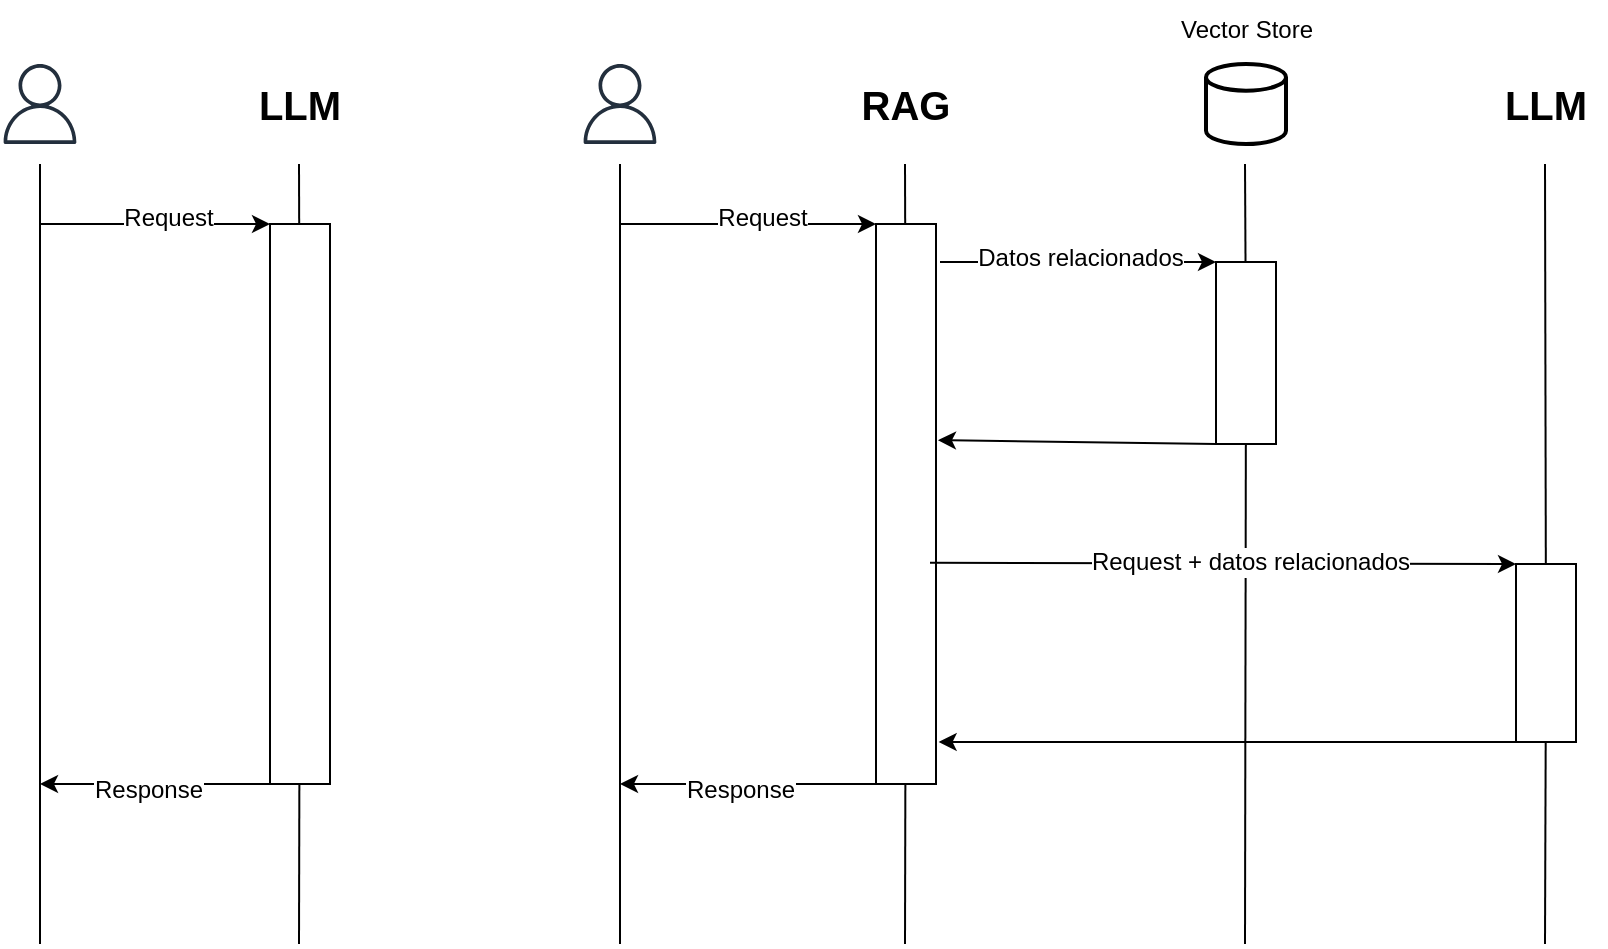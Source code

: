 <mxfile version="26.0.10">
  <diagram name="RAG" id="4Lx7l5kmNal4aG6bvIwU">
    <mxGraphModel dx="1008" dy="681" grid="1" gridSize="10" guides="1" tooltips="1" connect="1" arrows="1" fold="1" page="1" pageScale="1" pageWidth="1169" pageHeight="827" math="0" shadow="0">
      <root>
        <mxCell id="0" />
        <mxCell id="1" parent="0" />
        <mxCell id="uSreECFJaTcsBSXWi2zq-1" value="" style="sketch=0;outlineConnect=0;fontColor=#232F3E;gradientColor=none;fillColor=#232F3D;strokeColor=none;dashed=0;verticalLabelPosition=bottom;verticalAlign=top;align=center;html=1;fontSize=12;fontStyle=0;aspect=fixed;pointerEvents=1;shape=mxgraph.aws4.user;" parent="1" vertex="1">
          <mxGeometry x="80" y="61" width="40" height="40" as="geometry" />
        </mxCell>
        <mxCell id="uSreECFJaTcsBSXWi2zq-2" value="&lt;b&gt;&lt;font style=&quot;font-size: 20px;&quot;&gt;LLM&lt;/font&gt;&lt;/b&gt;" style="text;html=1;align=center;verticalAlign=middle;whiteSpace=wrap;rounded=0;" parent="1" vertex="1">
          <mxGeometry x="200" y="66" width="60" height="30" as="geometry" />
        </mxCell>
        <mxCell id="uSreECFJaTcsBSXWi2zq-3" value="" style="endArrow=none;html=1;rounded=0;" parent="1" edge="1">
          <mxGeometry width="50" height="50" relative="1" as="geometry">
            <mxPoint x="100" y="501" as="sourcePoint" />
            <mxPoint x="100" y="111" as="targetPoint" />
          </mxGeometry>
        </mxCell>
        <mxCell id="uSreECFJaTcsBSXWi2zq-4" value="" style="endArrow=none;html=1;rounded=0;" parent="1" source="uSreECFJaTcsBSXWi2zq-5" edge="1">
          <mxGeometry width="50" height="50" relative="1" as="geometry">
            <mxPoint x="229.5" y="501" as="sourcePoint" />
            <mxPoint x="229.5" y="111" as="targetPoint" />
          </mxGeometry>
        </mxCell>
        <mxCell id="uSreECFJaTcsBSXWi2zq-7" value="" style="endArrow=none;html=1;rounded=0;" parent="1" target="uSreECFJaTcsBSXWi2zq-5" edge="1">
          <mxGeometry width="50" height="50" relative="1" as="geometry">
            <mxPoint x="229.5" y="501" as="sourcePoint" />
            <mxPoint x="229.5" y="111" as="targetPoint" />
          </mxGeometry>
        </mxCell>
        <mxCell id="uSreECFJaTcsBSXWi2zq-5" value="" style="rounded=0;whiteSpace=wrap;html=1;" parent="1" vertex="1">
          <mxGeometry x="215" y="141" width="30" height="280" as="geometry" />
        </mxCell>
        <mxCell id="uSreECFJaTcsBSXWi2zq-8" value="" style="endArrow=classic;html=1;rounded=0;entryX=0;entryY=0;entryDx=0;entryDy=0;" parent="1" target="uSreECFJaTcsBSXWi2zq-5" edge="1">
          <mxGeometry width="50" height="50" relative="1" as="geometry">
            <mxPoint x="100" y="141" as="sourcePoint" />
            <mxPoint x="420" y="271" as="targetPoint" />
          </mxGeometry>
        </mxCell>
        <mxCell id="uSreECFJaTcsBSXWi2zq-12" value="&lt;font style=&quot;font-size: 12px;&quot;&gt;Request&lt;/font&gt;" style="edgeLabel;html=1;align=center;verticalAlign=middle;resizable=0;points=[];" parent="uSreECFJaTcsBSXWi2zq-8" vertex="1" connectable="0">
          <mxGeometry x="0.107" y="3" relative="1" as="geometry">
            <mxPoint as="offset" />
          </mxGeometry>
        </mxCell>
        <mxCell id="uSreECFJaTcsBSXWi2zq-10" value="" style="endArrow=classic;html=1;rounded=0;exitX=0;exitY=1;exitDx=0;exitDy=0;" parent="1" source="uSreECFJaTcsBSXWi2zq-5" edge="1">
          <mxGeometry width="50" height="50" relative="1" as="geometry">
            <mxPoint x="370" y="321" as="sourcePoint" />
            <mxPoint x="100" y="421" as="targetPoint" />
          </mxGeometry>
        </mxCell>
        <mxCell id="uSreECFJaTcsBSXWi2zq-13" value="&lt;font style=&quot;font-size: 12px;&quot;&gt;Response&lt;/font&gt;" style="edgeLabel;html=1;align=center;verticalAlign=middle;resizable=0;points=[];" parent="uSreECFJaTcsBSXWi2zq-10" vertex="1" connectable="0">
          <mxGeometry x="0.068" y="3" relative="1" as="geometry">
            <mxPoint as="offset" />
          </mxGeometry>
        </mxCell>
        <mxCell id="vMvsgBCy8JcQdUhkpV6h-1" value="" style="sketch=0;outlineConnect=0;fontColor=#232F3E;gradientColor=none;fillColor=#232F3D;strokeColor=none;dashed=0;verticalLabelPosition=bottom;verticalAlign=top;align=center;html=1;fontSize=12;fontStyle=0;aspect=fixed;pointerEvents=1;shape=mxgraph.aws4.user;" vertex="1" parent="1">
          <mxGeometry x="370" y="61" width="40" height="40" as="geometry" />
        </mxCell>
        <mxCell id="vMvsgBCy8JcQdUhkpV6h-2" value="&lt;b&gt;&lt;font style=&quot;font-size: 20px;&quot;&gt;RAG&lt;/font&gt;&lt;/b&gt;" style="text;html=1;align=center;verticalAlign=middle;whiteSpace=wrap;rounded=0;" vertex="1" parent="1">
          <mxGeometry x="503" y="66" width="60" height="30" as="geometry" />
        </mxCell>
        <mxCell id="vMvsgBCy8JcQdUhkpV6h-3" value="" style="endArrow=none;html=1;rounded=0;" edge="1" parent="1">
          <mxGeometry width="50" height="50" relative="1" as="geometry">
            <mxPoint x="390" y="501" as="sourcePoint" />
            <mxPoint x="390" y="111" as="targetPoint" />
          </mxGeometry>
        </mxCell>
        <mxCell id="vMvsgBCy8JcQdUhkpV6h-4" value="" style="endArrow=none;html=1;rounded=0;" edge="1" source="vMvsgBCy8JcQdUhkpV6h-6" parent="1">
          <mxGeometry width="50" height="50" relative="1" as="geometry">
            <mxPoint x="532.5" y="501" as="sourcePoint" />
            <mxPoint x="532.5" y="111" as="targetPoint" />
          </mxGeometry>
        </mxCell>
        <mxCell id="vMvsgBCy8JcQdUhkpV6h-5" value="" style="endArrow=none;html=1;rounded=0;" edge="1" target="vMvsgBCy8JcQdUhkpV6h-6" parent="1">
          <mxGeometry width="50" height="50" relative="1" as="geometry">
            <mxPoint x="532.5" y="501" as="sourcePoint" />
            <mxPoint x="532.5" y="111" as="targetPoint" />
          </mxGeometry>
        </mxCell>
        <mxCell id="vMvsgBCy8JcQdUhkpV6h-6" value="" style="rounded=0;whiteSpace=wrap;html=1;" vertex="1" parent="1">
          <mxGeometry x="518" y="141" width="30" height="280" as="geometry" />
        </mxCell>
        <mxCell id="vMvsgBCy8JcQdUhkpV6h-7" value="" style="endArrow=classic;html=1;rounded=0;entryX=0;entryY=0;entryDx=0;entryDy=0;" edge="1" target="vMvsgBCy8JcQdUhkpV6h-6" parent="1">
          <mxGeometry width="50" height="50" relative="1" as="geometry">
            <mxPoint x="390" y="141" as="sourcePoint" />
            <mxPoint x="710" y="271" as="targetPoint" />
          </mxGeometry>
        </mxCell>
        <mxCell id="vMvsgBCy8JcQdUhkpV6h-8" value="&lt;font style=&quot;font-size: 12px;&quot;&gt;Request&lt;/font&gt;" style="edgeLabel;html=1;align=center;verticalAlign=middle;resizable=0;points=[];" vertex="1" connectable="0" parent="vMvsgBCy8JcQdUhkpV6h-7">
          <mxGeometry x="0.107" y="3" relative="1" as="geometry">
            <mxPoint as="offset" />
          </mxGeometry>
        </mxCell>
        <mxCell id="vMvsgBCy8JcQdUhkpV6h-9" value="" style="endArrow=classic;html=1;rounded=0;exitX=0;exitY=1;exitDx=0;exitDy=0;" edge="1" source="vMvsgBCy8JcQdUhkpV6h-6" parent="1">
          <mxGeometry width="50" height="50" relative="1" as="geometry">
            <mxPoint x="660" y="321" as="sourcePoint" />
            <mxPoint x="390" y="421" as="targetPoint" />
          </mxGeometry>
        </mxCell>
        <mxCell id="vMvsgBCy8JcQdUhkpV6h-10" value="&lt;font style=&quot;font-size: 12px;&quot;&gt;Response&lt;/font&gt;" style="edgeLabel;html=1;align=center;verticalAlign=middle;resizable=0;points=[];" vertex="1" connectable="0" parent="vMvsgBCy8JcQdUhkpV6h-9">
          <mxGeometry x="0.068" y="3" relative="1" as="geometry">
            <mxPoint as="offset" />
          </mxGeometry>
        </mxCell>
        <mxCell id="vMvsgBCy8JcQdUhkpV6h-12" value="" style="endArrow=none;html=1;rounded=0;" edge="1" source="vMvsgBCy8JcQdUhkpV6h-14" parent="1">
          <mxGeometry width="50" height="50" relative="1" as="geometry">
            <mxPoint x="702.5" y="501" as="sourcePoint" />
            <mxPoint x="702.5" y="111" as="targetPoint" />
          </mxGeometry>
        </mxCell>
        <mxCell id="vMvsgBCy8JcQdUhkpV6h-13" value="" style="endArrow=none;html=1;rounded=0;" edge="1" target="vMvsgBCy8JcQdUhkpV6h-14" parent="1">
          <mxGeometry width="50" height="50" relative="1" as="geometry">
            <mxPoint x="702.5" y="501" as="sourcePoint" />
            <mxPoint x="702.5" y="111" as="targetPoint" />
          </mxGeometry>
        </mxCell>
        <mxCell id="vMvsgBCy8JcQdUhkpV6h-14" value="" style="rounded=0;whiteSpace=wrap;html=1;" vertex="1" parent="1">
          <mxGeometry x="688" y="160" width="30" height="91" as="geometry" />
        </mxCell>
        <mxCell id="vMvsgBCy8JcQdUhkpV6h-15" value="&lt;b&gt;&lt;font style=&quot;font-size: 20px;&quot;&gt;LLM&lt;/font&gt;&lt;/b&gt;" style="text;html=1;align=center;verticalAlign=middle;whiteSpace=wrap;rounded=0;" vertex="1" parent="1">
          <mxGeometry x="823" y="66" width="60" height="30" as="geometry" />
        </mxCell>
        <mxCell id="vMvsgBCy8JcQdUhkpV6h-16" value="" style="endArrow=none;html=1;rounded=0;" edge="1" source="vMvsgBCy8JcQdUhkpV6h-18" parent="1">
          <mxGeometry width="50" height="50" relative="1" as="geometry">
            <mxPoint x="852.5" y="501" as="sourcePoint" />
            <mxPoint x="852.5" y="111" as="targetPoint" />
          </mxGeometry>
        </mxCell>
        <mxCell id="vMvsgBCy8JcQdUhkpV6h-17" value="" style="endArrow=none;html=1;rounded=0;" edge="1" target="vMvsgBCy8JcQdUhkpV6h-18" parent="1">
          <mxGeometry width="50" height="50" relative="1" as="geometry">
            <mxPoint x="852.5" y="501" as="sourcePoint" />
            <mxPoint x="852.5" y="111" as="targetPoint" />
          </mxGeometry>
        </mxCell>
        <mxCell id="vMvsgBCy8JcQdUhkpV6h-18" value="" style="rounded=0;whiteSpace=wrap;html=1;" vertex="1" parent="1">
          <mxGeometry x="838" y="311" width="30" height="89" as="geometry" />
        </mxCell>
        <mxCell id="vMvsgBCy8JcQdUhkpV6h-20" value="" style="strokeWidth=2;html=1;shape=mxgraph.flowchart.database;whiteSpace=wrap;" vertex="1" parent="1">
          <mxGeometry x="683" y="61" width="40" height="40" as="geometry" />
        </mxCell>
        <mxCell id="vMvsgBCy8JcQdUhkpV6h-21" value="" style="endArrow=classic;html=1;rounded=0;entryX=0;entryY=0;entryDx=0;entryDy=0;" edge="1" parent="1" target="vMvsgBCy8JcQdUhkpV6h-14">
          <mxGeometry width="50" height="50" relative="1" as="geometry">
            <mxPoint x="550" y="160" as="sourcePoint" />
            <mxPoint x="540" y="341" as="targetPoint" />
          </mxGeometry>
        </mxCell>
        <mxCell id="vMvsgBCy8JcQdUhkpV6h-26" value="&lt;font style=&quot;font-size: 12px;&quot;&gt;Datos relacionados&lt;/font&gt;" style="edgeLabel;html=1;align=center;verticalAlign=middle;resizable=0;points=[];" vertex="1" connectable="0" parent="vMvsgBCy8JcQdUhkpV6h-21">
          <mxGeometry x="0.012" y="2" relative="1" as="geometry">
            <mxPoint as="offset" />
          </mxGeometry>
        </mxCell>
        <mxCell id="vMvsgBCy8JcQdUhkpV6h-22" value="" style="endArrow=classic;html=1;rounded=0;entryX=0;entryY=0;entryDx=0;entryDy=0;exitX=0.9;exitY=0.605;exitDx=0;exitDy=0;exitPerimeter=0;" edge="1" parent="1" source="vMvsgBCy8JcQdUhkpV6h-6" target="vMvsgBCy8JcQdUhkpV6h-18">
          <mxGeometry width="50" height="50" relative="1" as="geometry">
            <mxPoint x="580" y="321" as="sourcePoint" />
            <mxPoint x="540" y="341" as="targetPoint" />
          </mxGeometry>
        </mxCell>
        <mxCell id="vMvsgBCy8JcQdUhkpV6h-27" value="&lt;font style=&quot;font-size: 12px;&quot;&gt;Request + datos relacionados&lt;/font&gt;" style="edgeLabel;html=1;align=center;verticalAlign=middle;resizable=0;points=[];" vertex="1" connectable="0" parent="vMvsgBCy8JcQdUhkpV6h-22">
          <mxGeometry x="0.092" y="1" relative="1" as="geometry">
            <mxPoint as="offset" />
          </mxGeometry>
        </mxCell>
        <mxCell id="vMvsgBCy8JcQdUhkpV6h-23" value="" style="endArrow=classic;html=1;rounded=0;exitX=0;exitY=1;exitDx=0;exitDy=0;entryX=1.033;entryY=0.386;entryDx=0;entryDy=0;entryPerimeter=0;" edge="1" parent="1" source="vMvsgBCy8JcQdUhkpV6h-14" target="vMvsgBCy8JcQdUhkpV6h-6">
          <mxGeometry width="50" height="50" relative="1" as="geometry">
            <mxPoint x="490" y="391" as="sourcePoint" />
            <mxPoint x="540" y="341" as="targetPoint" />
          </mxGeometry>
        </mxCell>
        <mxCell id="vMvsgBCy8JcQdUhkpV6h-24" value="" style="endArrow=classic;html=1;rounded=0;exitX=0;exitY=1;exitDx=0;exitDy=0;entryX=1.044;entryY=0.925;entryDx=0;entryDy=0;entryPerimeter=0;" edge="1" parent="1" source="vMvsgBCy8JcQdUhkpV6h-18" target="vMvsgBCy8JcQdUhkpV6h-6">
          <mxGeometry width="50" height="50" relative="1" as="geometry">
            <mxPoint x="490" y="391" as="sourcePoint" />
            <mxPoint x="540" y="341" as="targetPoint" />
          </mxGeometry>
        </mxCell>
        <mxCell id="vMvsgBCy8JcQdUhkpV6h-25" value="Vector Store" style="text;html=1;align=center;verticalAlign=middle;resizable=0;points=[];autosize=1;strokeColor=none;fillColor=none;" vertex="1" parent="1">
          <mxGeometry x="658" y="29" width="90" height="30" as="geometry" />
        </mxCell>
      </root>
    </mxGraphModel>
  </diagram>
</mxfile>
